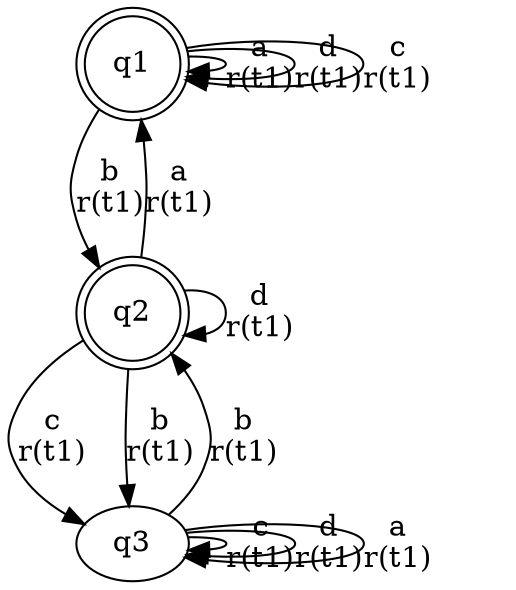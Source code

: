 digraph "tests_1/test31/solution301/solution" {
	q1[label=q1 shape=doublecircle]
	q2[label=q2 shape=doublecircle]
	q3[label=q3]
	q1 -> q1[label="a\nr(t1)\n"]
	q1 -> q1[label="d\nr(t1)\n"]
	q1 -> q2[label="b\nr(t1)\n"]
	q2 -> q1[label="a\nr(t1)\n"]
	q2 -> q3[label="c\nr(t1)\n"]
	q3 -> q3[label="c\nr(t1)\n"]
	q3 -> q2[label="b\nr(t1)\n"]
	q3 -> q3[label="d\nr(t1)\n"]
	q3 -> q3[label="a\nr(t1)\n"]
	q2 -> q2[label="d\nr(t1)\n"]
	q2 -> q3[label="b\nr(t1)\n"]
	q1 -> q1[label="c\nr(t1)\n"]
}
